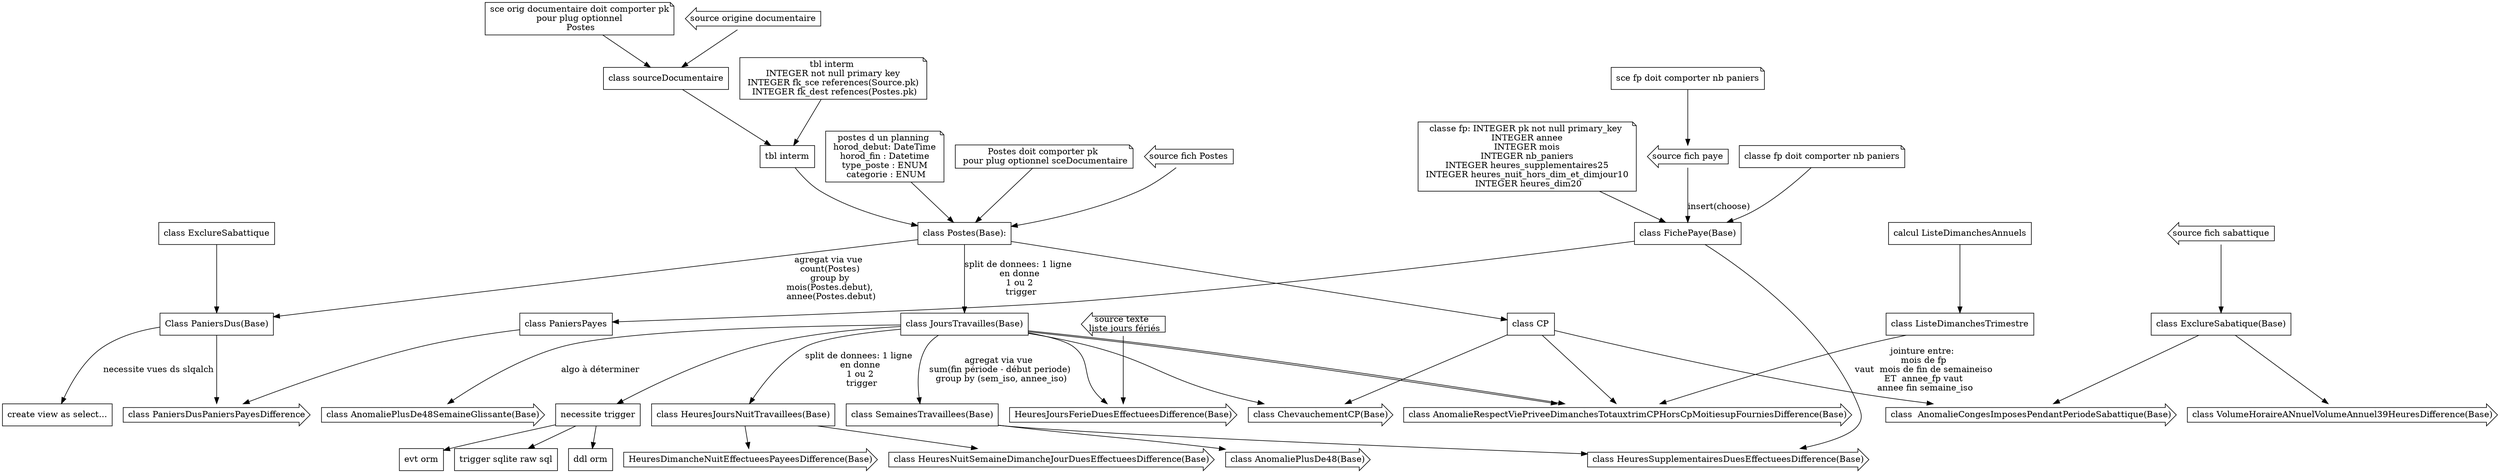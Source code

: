 digraph G {
// description des classes
node [shape="note"]
    "postes d un planning \n horod_debut: DateTime \n horod_fin : Datetime \n type_poste : ENUM \n categorie : ENUM"
    "sce fp doit comporter nb paniers"
	"classe fp doit comporter nb paniers"
	"classe fp: INTEGER pk not null primary_key \n INTEGER annee \n INTEGER mois \n INTEGER nb_paniers \n INTEGER heures_supplementaires25 \n INTEGER heures_nuit_hors_dim_et_dimjour10 \n INTEGER heures_dim20"
	"sce orig documentaire doit comporter pk\n pour plug optionnel \n Postes"
	"Postes doit comporter pk \n pour plug optionnel sceDocumentaire"
	"tbl interm \n INTEGER not null primary key \n INTEGER fk_sce references(Source.pk) \n INTEGER fk_dest refences(Postes.pk)"
	// les entrees
node [shape="larrow"]    
    "source texte \n liste jours fériés"
    "source fich Postes"
    "source fich sabattique"
    "source fich paye"
    "source origine documentaire"
// les sorties
node [shape = "rarrow"]
"class HeuresSupplementairesDuesEffectueesDifference(Base)"
"class HeuresNuitSemaineDimancheJourDuesEffectueesDifference(Base)"
"HeuresDimancheNuitEffectueesPayeesDifference(Base)"
"HeuresJoursFerieDuesEffectueesDifference(Base)"
"class ChevauchementCP(Base)"
"class VolumeHoraireANnuelVolumeAnnuel39HeuresDifference(Base)"
"class AnomaliePlusDe48(Base)"
"class AnomaliePlusDe48SemaineGlissante(Base)"
"class AnomalieRespectViePriveeDimanchesTotauxtrimCPHorsCpMoitiesupFourniesDifference(Base)"
"class  AnomalieCongesImposesPendantPeriodeSabattique(Base)"
"class PaniersDusPaniersPayesDifference"
// les tables intermediaires
node [shape="box"]
// liste des classes pour n en oublier aucune
"class sourceDocumentaire"
 "class Postes(Base):"
"Class PaniersDus(Base)"
"class JoursTravailles(Base)"
"class FichePaye(Base)"
"class ExclureSabatique(Base)"


//TACHE "class HeuresSupplementairesDuesEffectueesDifference(Base)"
"class Postes(Base):" -> "class JoursTravailles(Base)" [label = "split de donnees: 1 ligne \n en donne \n 1 ou 2 \n trigger"]
 "class JoursTravailles(Base)" -> "necessite trigger"
 "necessite trigger" -> {"trigger sqlite raw sql" "ddl orm" "evt orm"  }
  "class JoursTravailles(Base)" -> "class SemainesTravaillees(Base)" [label = "agregat via vue \n sum(fin période - début periode) \n group by (sem_iso, annee_iso)"]
"class SemainesTravaillees(Base)" -> "class HeuresSupplementairesDuesEffectueesDifference(Base)"
"class FichePaye(Base)"   -> "class HeuresSupplementairesDuesEffectueesDifference(Base)" [label = "jointure entre: \n mois de fp \n vaut  mois de fin de semaineiso \n ET  annee_fp vaut \n annee fin semaine_iso" ]
// FIN TACHE

// TACHE class HeuresNuitSemaineDimancheJourDuesEffectueesDifference(Base)"
"class JoursTravailles(Base)"   -> "class HeuresJoursNuitTravaillees(Base)"  [label = "split de donnees: 1 ligne \n en donne \n 1 ou 2 \n trigger"]
"class HeuresJoursNuitTravaillees(Base)" -> { "class HeuresNuitSemaineDimancheJourDuesEffectueesDifference(Base)" "HeuresDimancheNuitEffectueesPayeesDifference(Base)" }
// FIN TACHE

// TACHE "HeuresDimancheNuitEffectueesPayeesDifference(Base)"
// FIN TACHE 

// TACHE "HeuresJoursFerieDuesEffectueesDifference(Base)"
// FIN TACHE 

// TACHE "class ChevauchementCP(Base)"
 "class Postes(Base):" -> "class CP"
 "class CP" -> "class ChevauchementCP(Base)"
 "class JoursTravailles(Base)" -> "class ChevauchementCP(Base)"
// FIN TACHE

// TACHE "class VolumeHoraireANnuelVolumeAnnuel39HeuresDifference(Base)"
// FIN TACHE


// TACHE "class AnomaliePlusDe48(Base)"
// FIN TACHE 

// TACHE "class AnomaliePlusDe48SemaineGlissante(Base)"
// FIN TACHE

// TACHE "class AnomalieRespectViePriveeDimanchesTotauxtrimCPHorsCpMoitiesupFourniesDifference(Base)"
// TACHE NOMBRE DE WE RESPECT VIE PRIVEE 
"class JoursTravailles(Base)" -> "class AnomalieRespectViePriveeDimanchesTotauxtrimCPHorsCpMoitiesupFourniesDifference(Base)"
"calcul ListeDimanchesAnnuels" -> "class ListeDimanchesTrimestre"
"class CP" -> "class AnomalieRespectViePriveeDimanchesTotauxtrimCPHorsCpMoitiesupFourniesDifference(Base)"
"class ListeDimanchesTrimestre" -> "class AnomalieRespectViePriveeDimanchesTotauxtrimCPHorsCpMoitiesupFourniesDifference(Base)"
"class JoursTravailles(Base)" -> "class AnomalieRespectViePriveeDimanchesTotauxtrimCPHorsCpMoitiesupFourniesDifference(Base)"
// FIN TACHE NOMBRE DE WE RESPECT VIE PRIMVEE
// FIN TACHE 

// TACHE "class  AnomalieCongesImposesPendantPeriodeSabattique(Base)"
// FIN TACHE 

// TACHE "class PaniersDusPaniersPayesDifference"
 // TACHE VERIFICATION DES PANIERS PAYES = PANIERS DUS
 "class Postes(Base):" -> "Class PaniersDus(Base)" [label = "agregat via vue \n count(Postes) \n group by \n mois(Postes.debut), \n annee(Postes.debut)"]
 "Class PaniersDus(Base)" -> "create view as select..." [label = "necessite vues ds slqalch" ]
     "sce fp doit comporter nb paniers" -> "source fich paye" 
	"classe fp doit comporter nb paniers" -> "class FichePaye(Base)" 
	"class FichePaye(Base)" -> "class PaniersPayes"
	"class PaniersPayes" -> "class PaniersDusPaniersPayesDifference"
	"class ExclureSabattique" -> "Class PaniersDus(Base)"
	"Class PaniersDus(Base)" -> "class PaniersDusPaniersPayesDifference"
 // FIN DE TACHE VERIFICATION PANIERS PAYES = PANIERS DUS
// FIN TACHE



// TACHE CONSTRUCTION DU PLANNING
"source fich Postes" -> "class Postes(Base):"
"postes d un planning \n horod_debut: DateTime \n horod_fin : Datetime \n type_poste : ENUM \n categorie : ENUM" -> "class Postes(Base):"
"source origine documentaire" -> "class sourceDocumentaire"
"class sourceDocumentaire" -> "tbl interm"
"tbl interm" -> "class Postes(Base):"
"sce orig documentaire doit comporter pk\n pour plug optionnel \n Postes"  -> "class sourceDocumentaire" 
"Postes doit comporter pk \n pour plug optionnel sceDocumentaire" -> "class Postes(Base):"
"tbl interm \n INTEGER not null primary key \n INTEGER fk_sce references(Source.pk) \n INTEGER fk_dest refences(Postes.pk)" -> "tbl interm"
// FIN TACHE CONSTRUCTION DU PLANNING

// TACHE CONSTRUCTION FICHE PAYE
"classe fp: INTEGER pk not null primary_key \n INTEGER annee \n INTEGER mois \n INTEGER nb_paniers \n INTEGER heures_supplementaires25 \n INTEGER heures_nuit_hors_dim_et_dimjour10 \n INTEGER heures_dim20" -> "class FichePaye(Base)"
 "source fich paye" -> "class FichePaye(Base)" [label = "insert(choose)" ]
// FIN TACHE

// TACHE VOLUME HORAIRE ANNUEL 39 HEURES
 // SOUS TACHE exclure sabattique des heures à effectuer annuellement.
 "class ExclureSabatique(Base)" -> "class VolumeHoraireANnuelVolumeAnnuel39HeuresDifference(Base)"
 // FIN DE TACHE VOLUME HORAIRE ANNUEL 39 HEURES
 
 
 // TACHE sabattique : relever les cp imposés lors période sabattique
 "source fich sabattique" -> "class ExclureSabatique(Base)"
 "class ExclureSabatique(Base)" -> "class  AnomalieCongesImposesPendantPeriodeSabattique(Base)"
 "class CP" -> "class  AnomalieCongesImposesPendantPeriodeSabattique(Base)"
 // fin tache
 

 

 
 

 
      
"class SemainesTravaillees(Base)"



"class SemainesTravaillees(Base)" -> "class AnomaliePlusDe48(Base)"
"class JoursTravailles(Base)" -> "class AnomaliePlusDe48SemaineGlissante(Base)" [label = "algo à déterminer"]
"source texte \n liste jours fériés" -> "HeuresJoursFerieDuesEffectueesDifference(Base)"
"class JoursTravailles(Base)" -> "HeuresJoursFerieDuesEffectueesDifference(Base)"
    
}